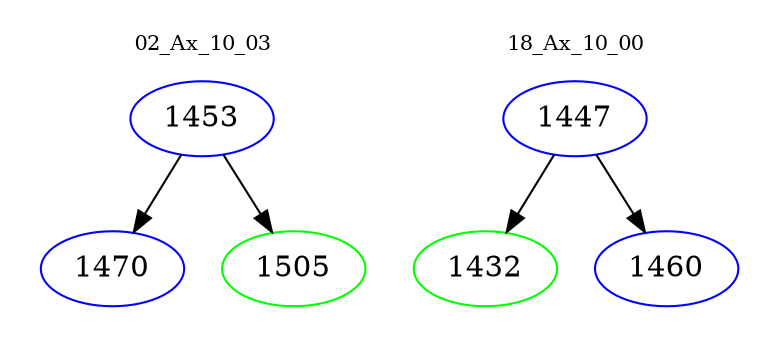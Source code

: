 digraph{
subgraph cluster_0 {
color = white
label = "02_Ax_10_03";
fontsize=10;
T0_1453 [label="1453", color="blue"]
T0_1453 -> T0_1470 [color="black"]
T0_1470 [label="1470", color="blue"]
T0_1453 -> T0_1505 [color="black"]
T0_1505 [label="1505", color="green"]
}
subgraph cluster_1 {
color = white
label = "18_Ax_10_00";
fontsize=10;
T1_1447 [label="1447", color="blue"]
T1_1447 -> T1_1432 [color="black"]
T1_1432 [label="1432", color="green"]
T1_1447 -> T1_1460 [color="black"]
T1_1460 [label="1460", color="blue"]
}
}
